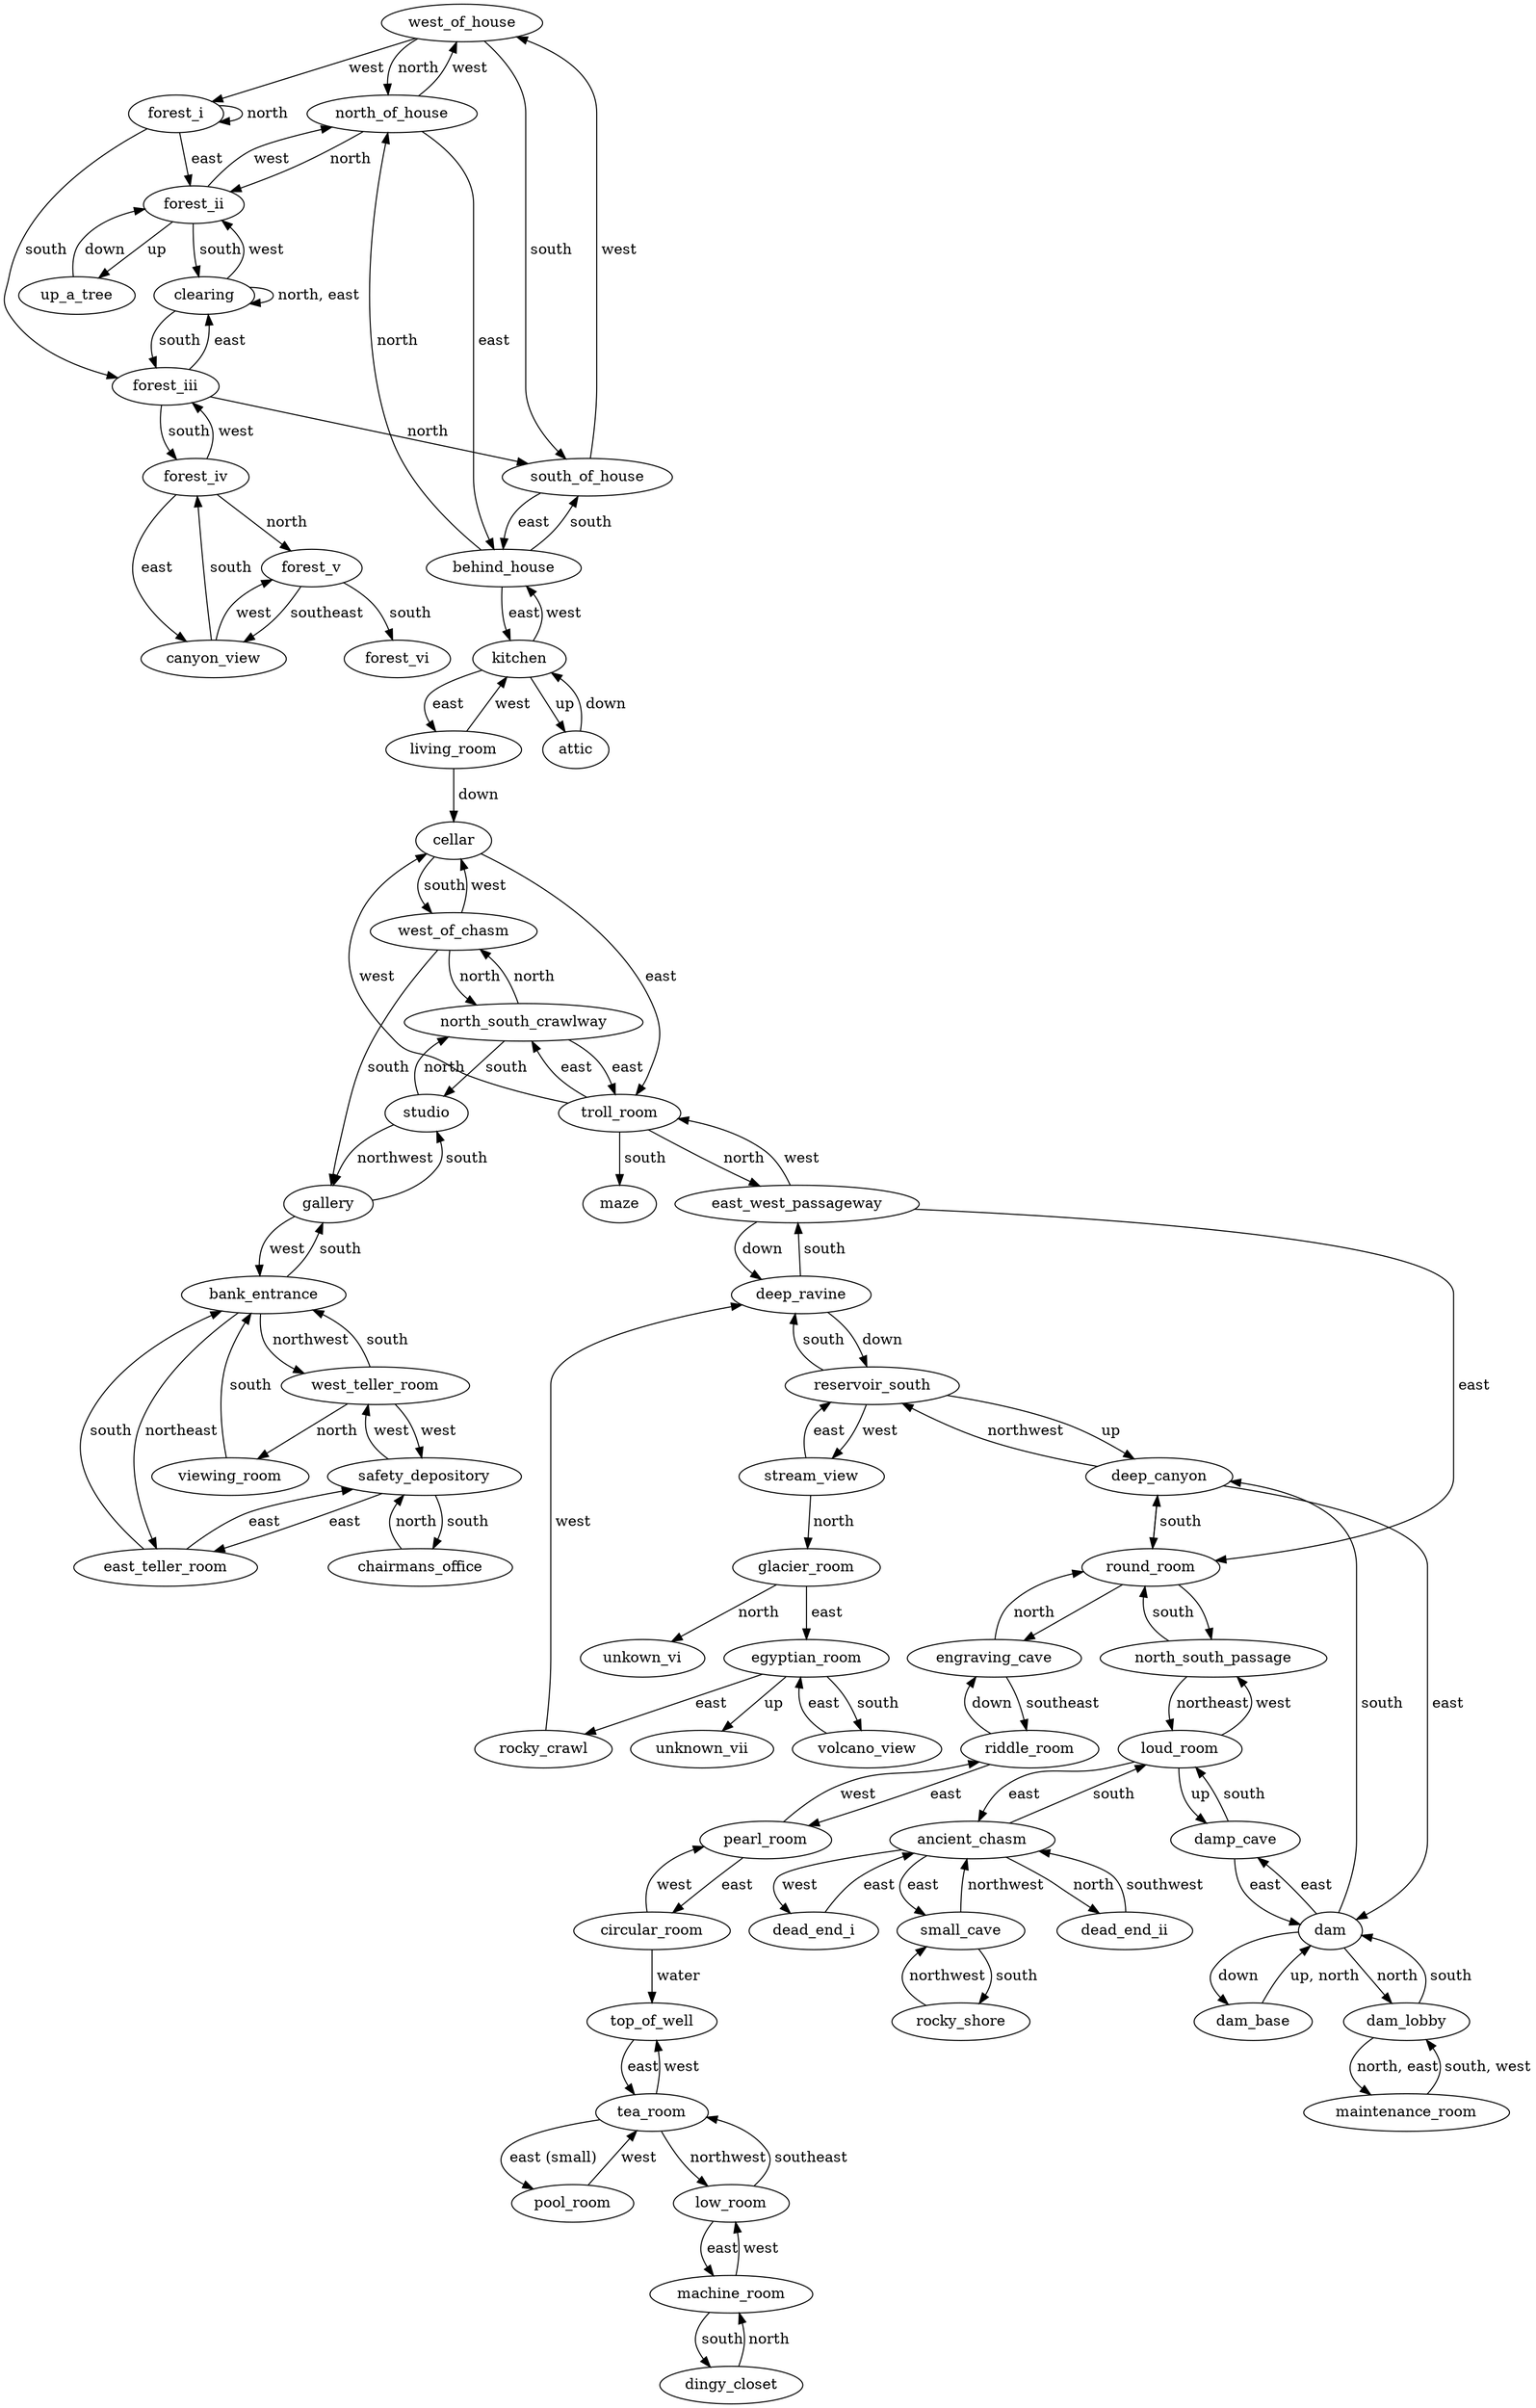 digraph zork {
    west_of_house -> north_of_house [label=" north"];
    west_of_house -> south_of_house [label=" south"];
    west_of_house -> forest_i [label=" west"];

    north_of_house -> behind_house [label=" east"];
    north_of_house -> west_of_house [label=" west"];
    north_of_house -> forest_ii [label=" north"];

    behind_house -> south_of_house [label=" south"];
    behind_house -> north_of_house [label=" north"];
    behind_house -> kitchen [label=" east"];

    south_of_house -> west_of_house [label=" west"];
    south_of_house -> behind_house [label=" east"];

    forest_i -> forest_i [label=" north"];
    forest_i -> forest_ii [label=" east"];
    forest_i -> forest_iii [label=" south"];

    forest_ii -> up_a_tree [label=" up"];
    forest_ii -> north_of_house [label=" west"];
    forest_ii -> clearing [label=" south"];

    up_a_tree -> forest_ii [label=" down"];

    forest_iii -> south_of_house [label=" north"];
    forest_iii -> clearing [label=" east"];
    forest_iii -> forest_iv [label=" south"];

    clearing -> clearing [label=" north, east"];
    clearing -> forest_ii [label=" west"];
    clearing -> forest_iii [label=" south"];

    forest_iv -> canyon_view [label=" east"];
    forest_iv -> forest_iii [label=" west"];
    forest_iv -> forest_v [label=" north"];
    
    canyon_view -> forest_iv [label=" south"];
    canyon_view -> forest_v [label=" west"];

    forest_v -> canyon_view [label=" southeast"];
    forest_v -> forest_vi [label=" south"];

    kitchen -> behind_house [label=" west"];
    kitchen -> living_room [label=" east"];
    kitchen -> attic [label=" up"];

    living_room -> kitchen [label=" west"];
    living_room -> cellar [label=" down"];

    attic -> kitchen [label=" down"];

    cellar -> west_of_chasm [label=" south"];
    cellar -> troll_room [label=" east"];

    west_of_chasm -> gallery [label=" south"];
    west_of_chasm -> cellar [label=" west"];
    west_of_chasm -> north_south_crawlway [label=" north"];

    gallery -> studio [label=" south"];
    gallery -> bank_entrance [label=" west"];

    bank_entrance -> gallery [label=" south"];
    bank_entrance -> east_teller_room [label=" northeast"];
    bank_entrance -> west_teller_room [label=" northwest"];

    east_teller_room -> bank_entrance [label=" south"];
    east_teller_room -> safety_depository [label=" east"];

    safety_depository -> east_teller_room [label=" east"];
    safety_depository -> chairmans_office [label=" south"];
    safety_depository -> west_teller_room [label=" west"];

    chairmans_office -> safety_depository [label=" north"];

    west_teller_room -> bank_entrance [label=" south"];
    west_teller_room -> safety_depository [label=" west"];
    west_teller_room -> viewing_room [label=" north"];

    viewing_room -> bank_entrance [label=" south"];

    studio -> gallery [label=" northwest"];
    studio -> north_south_crawlway [label=" north"];

    north_south_crawlway -> studio [label=" south"];
    north_south_crawlway -> west_of_chasm [label=" north"];
    north_south_crawlway -> troll_room [label=" east"];

    troll_room -> cellar [label=" west"];
    troll_room -> north_south_crawlway [label=" east"];
    troll_room -> maze [label=" south"];
    troll_room -> east_west_passageway [label=" north"];

    east_west_passageway -> troll_room [label=" west"];
    east_west_passageway -> round_room [label=" east"];
    east_west_passageway -> deep_ravine [label=" down"];

    deep_ravine -> east_west_passageway [label=" south"];
    deep_ravine -> reservoir_south [label=" down"];

    round_room -> engraving_cave
    round_room -> north_south_passage
    round_room -> deep_canyon

    engraving_cave -> round_room [label=" north"];
    engraving_cave -> riddle_room [label=" southeast"];

    riddle_room -> engraving_cave [label=" down"];
    riddle_room -> pearl_room [label=" east"];

    pearl_room -> riddle_room [label=" west"];
    pearl_room -> circular_room [label=" east"];

    circular_room -> pearl_room [label=" west"];
    circular_room -> top_of_well [label=" water"];

    top_of_well -> tea_room [label=" east"];

    tea_room -> top_of_well [label=" west"];
    tea_room -> pool_room [label=" east (small)"];
    tea_room -> low_room [label=" northwest"];

    pool_room -> tea_room [label=" west"];

    low_room -> tea_room [label=" southeast"];
    low_room -> machine_room [label=" east"];

    machine_room -> low_room [label=" west"];
    machine_room -> dingy_closet [label=" south"];

    dingy_closet -> machine_room [label=" north"];

    north_south_passage -> loud_room [label=" northeast"];
    north_south_passage -> round_room [label=" south"];

    loud_room -> damp_cave [label=" up"];
    loud_room -> north_south_passage [label=" west"];
    loud_room -> ancient_chasm [label=" east"];

    damp_cave -> loud_room [label=" south"];
    damp_cave -> dam [label=" east"];

    dam -> dam_lobby [label=" north"];
    dam -> damp_cave [label=" east"];
    dam -> dam_base [label=" down"];
    dam -> deep_canyon [label=" south"];

    dam_base -> dam [label=" up, north"];

    deep_canyon -> reservoir_south [label=" northwest"];
    deep_canyon -> round_room [label=" south"];
    deep_canyon -> dam [label=" east"];

    reservoir_south -> deep_canyon [label=" up"];
    reservoir_south -> deep_ravine [label=" south"];
    reservoir_south -> stream_view [label=" west"];

    stream_view -> reservoir_south [label=" east"];
    stream_view -> glacier_room [label=" north"];
    
    glacier_room -> unkown_vi [label=" north"];
    glacier_room -> egyptian_room [label=" east"];

    egyptian_room -> unknown_vii [label=" up"];
    egyptian_room -> volcano_view [label=" south"];
    egyptian_room -> rocky_crawl [label=" east"];

    volcano_view -> egyptian_room [label=" east"];

    rocky_crawl -> deep_ravine [label=" west"];

    dam_lobby -> maintenance_room [label=" north, east"];
    dam_lobby -> dam [label=" south"];

    maintenance_room -> dam_lobby [label=" south, west"];

    ancient_chasm -> dead_end_i [label=" west"];
    ancient_chasm -> small_cave [label=" east"];
    ancient_chasm -> loud_room [label=" south"];
    ancient_chasm -> dead_end_ii [label=" north"];

    small_cave -> ancient_chasm [label=" northwest"];
    small_cave -> rocky_shore [label=" south"];

    rocky_shore -> small_cave [label=" northwest"];

    dead_end_i -> ancient_chasm [label=" east"];

    dead_end_ii -> ancient_chasm [label=" southwest"];
}

